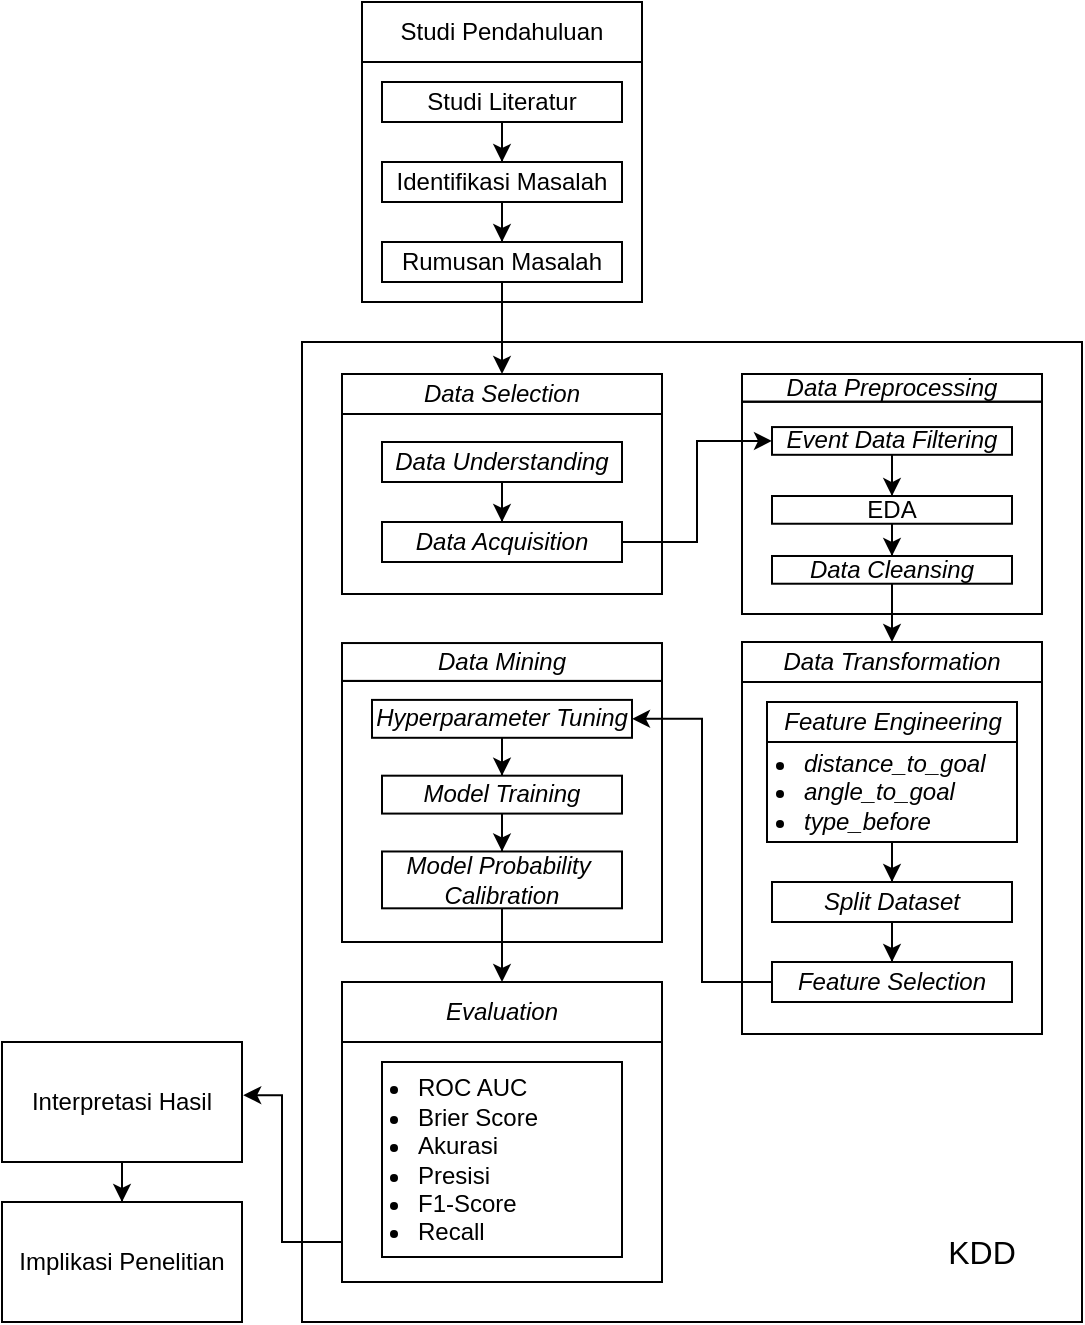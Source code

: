 <mxfile version="28.0.6">
  <diagram name="Page-1" id="-3GfilGTaR90cYOSTtcZ">
    <mxGraphModel dx="872" dy="529" grid="1" gridSize="10" guides="1" tooltips="1" connect="1" arrows="1" fold="1" page="1" pageScale="1" pageWidth="827" pageHeight="1169" math="0" shadow="0">
      <root>
        <mxCell id="0" />
        <mxCell id="1" parent="0" />
        <mxCell id="saLwknA0GXNG7D1MmVOP-2" value="" style="rounded=0;whiteSpace=wrap;html=1;fillColor=none;" parent="1" vertex="1">
          <mxGeometry x="340" y="350" width="390" height="490" as="geometry" />
        </mxCell>
        <mxCell id="fY_PDfn8Z0zGqyVEPL1E-27" style="edgeStyle=orthogonalEdgeStyle;rounded=0;orthogonalLoop=1;jettySize=auto;html=1;" parent="1" source="fY_PDfn8Z0zGqyVEPL1E-24" target="fY_PDfn8Z0zGqyVEPL1E-25" edge="1">
          <mxGeometry relative="1" as="geometry" />
        </mxCell>
        <mxCell id="fY_PDfn8Z0zGqyVEPL1E-24" value="Interpretasi Hasil" style="rounded=0;whiteSpace=wrap;html=1;fillColor=none;" parent="1" vertex="1">
          <mxGeometry x="190" y="700" width="120" height="60" as="geometry" />
        </mxCell>
        <mxCell id="fY_PDfn8Z0zGqyVEPL1E-25" value="Implikasi Penelitian" style="rounded=0;whiteSpace=wrap;html=1;fillColor=none;" parent="1" vertex="1">
          <mxGeometry x="190" y="780" width="120" height="60" as="geometry" />
        </mxCell>
        <mxCell id="_rzOTB0SLPU54-YsaPOa-1" value="" style="group;labelPosition=center;verticalLabelPosition=top;align=center;verticalAlign=bottom;" parent="1" vertex="1" connectable="0">
          <mxGeometry x="370" y="180" width="140" height="150" as="geometry" />
        </mxCell>
        <mxCell id="_rzOTB0SLPU54-YsaPOa-2" value="Studi Pendahuluan" style="rounded=0;whiteSpace=wrap;html=1;fillColor=none;" parent="_rzOTB0SLPU54-YsaPOa-1" vertex="1">
          <mxGeometry width="140" height="30" as="geometry" />
        </mxCell>
        <mxCell id="_rzOTB0SLPU54-YsaPOa-3" value="&lt;div&gt;&lt;br&gt;&lt;/div&gt;" style="rounded=0;whiteSpace=wrap;html=1;fillColor=none;align=center;verticalAlign=middle;labelPosition=center;verticalLabelPosition=middle;" parent="_rzOTB0SLPU54-YsaPOa-1" vertex="1">
          <mxGeometry y="30" width="140" height="120" as="geometry" />
        </mxCell>
        <mxCell id="x90xQHIDrnF--X3xd8_h-3" value="" style="group;align=left;" parent="1" vertex="1" connectable="0">
          <mxGeometry x="560" y="366" width="150" height="120" as="geometry" />
        </mxCell>
        <mxCell id="saLwknA0GXNG7D1MmVOP-13" value="&lt;i&gt;Data Preprocessing&lt;/i&gt;" style="rounded=0;whiteSpace=wrap;html=1;fillColor=none;verticalAlign=middle;labelPosition=center;verticalLabelPosition=middle;align=center;" parent="x90xQHIDrnF--X3xd8_h-3" vertex="1">
          <mxGeometry width="150" height="13.867" as="geometry" />
        </mxCell>
        <mxCell id="saLwknA0GXNG7D1MmVOP-14" value="&lt;div&gt;&lt;br&gt;&lt;/div&gt;" style="rounded=0;fillColor=none;align=left;verticalAlign=middle;html=1;labelPosition=center;verticalLabelPosition=middle;" parent="x90xQHIDrnF--X3xd8_h-3" vertex="1">
          <mxGeometry y="13.87" width="150" height="106.13" as="geometry" />
        </mxCell>
        <mxCell id="-N5GrtDx6OI6kKGd5oCN-5" style="edgeStyle=orthogonalEdgeStyle;rounded=0;orthogonalLoop=1;jettySize=auto;html=1;entryX=0.5;entryY=0;entryDx=0;entryDy=0;" parent="x90xQHIDrnF--X3xd8_h-3" source="KYAoyr9INwI8_Ytc9xJa-15" target="KYAoyr9INwI8_Ytc9xJa-16" edge="1">
          <mxGeometry relative="1" as="geometry" />
        </mxCell>
        <mxCell id="KYAoyr9INwI8_Ytc9xJa-15" value="&lt;span style=&quot;background-color: transparent; color: light-dark(rgb(0, 0, 0), rgb(255, 255, 255)); text-align: left; text-wrap-mode: nowrap;&quot;&gt;EDA&lt;/span&gt;" style="rounded=0;whiteSpace=wrap;html=1;align=center;" parent="x90xQHIDrnF--X3xd8_h-3" vertex="1">
          <mxGeometry x="15" y="61.003" width="120" height="13.867" as="geometry" />
        </mxCell>
        <mxCell id="KYAoyr9INwI8_Ytc9xJa-16" value="&lt;div style=&quot;text-align: left;&quot;&gt;&lt;span style=&quot;text-wrap-mode: nowrap; background-color: transparent; color: light-dark(rgb(0, 0, 0), rgb(255, 255, 255));&quot;&gt;&lt;i&gt;Data Cleansing&lt;/i&gt;&lt;/span&gt;&lt;/div&gt;" style="rounded=0;whiteSpace=wrap;html=1;align=center;" parent="x90xQHIDrnF--X3xd8_h-3" vertex="1">
          <mxGeometry x="15" y="90.997" width="120" height="13.867" as="geometry" />
        </mxCell>
        <mxCell id="-N5GrtDx6OI6kKGd5oCN-4" style="edgeStyle=orthogonalEdgeStyle;rounded=0;orthogonalLoop=1;jettySize=auto;html=1;entryX=0.5;entryY=0;entryDx=0;entryDy=0;" parent="x90xQHIDrnF--X3xd8_h-3" source="-N5GrtDx6OI6kKGd5oCN-1" target="KYAoyr9INwI8_Ytc9xJa-15" edge="1">
          <mxGeometry relative="1" as="geometry" />
        </mxCell>
        <mxCell id="-N5GrtDx6OI6kKGd5oCN-1" value="&lt;span style=&quot;background-color: transparent; color: light-dark(rgb(0, 0, 0), rgb(255, 255, 255)); text-align: left; text-wrap-mode: nowrap;&quot;&gt;&lt;i&gt;Event Data Filtering&lt;/i&gt;&lt;/span&gt;" style="rounded=0;whiteSpace=wrap;html=1;align=center;" parent="x90xQHIDrnF--X3xd8_h-3" vertex="1">
          <mxGeometry x="15" y="26.533" width="120" height="13.867" as="geometry" />
        </mxCell>
        <mxCell id="x90xQHIDrnF--X3xd8_h-5" value="" style="group" parent="1" vertex="1" connectable="0">
          <mxGeometry x="360" y="510" width="160" height="180" as="geometry" />
        </mxCell>
        <mxCell id="8ibs3BHVswqHg6Q69FxU-4" value="&lt;div&gt;&lt;br&gt;&lt;/div&gt;" style="rounded=0;whiteSpace=wrap;html=1;fillColor=none;verticalAlign=middle;align=left;labelPosition=center;verticalLabelPosition=middle;" parent="x90xQHIDrnF--X3xd8_h-5" vertex="1">
          <mxGeometry y="9.47" width="160" height="130.53" as="geometry" />
        </mxCell>
        <mxCell id="8ibs3BHVswqHg6Q69FxU-5" value="&lt;i&gt;Data Mining&lt;/i&gt;" style="rounded=0;whiteSpace=wrap;html=1;fillColor=none;" parent="x90xQHIDrnF--X3xd8_h-5" vertex="1">
          <mxGeometry y="-9.474" width="160" height="18.947" as="geometry" />
        </mxCell>
        <mxCell id="KYAoyr9INwI8_Ytc9xJa-44" style="edgeStyle=orthogonalEdgeStyle;rounded=0;orthogonalLoop=1;jettySize=auto;html=1;entryX=0.5;entryY=0;entryDx=0;entryDy=0;" parent="x90xQHIDrnF--X3xd8_h-5" source="KYAoyr9INwI8_Ytc9xJa-36" target="KYAoyr9INwI8_Ytc9xJa-37" edge="1">
          <mxGeometry relative="1" as="geometry" />
        </mxCell>
        <mxCell id="KYAoyr9INwI8_Ytc9xJa-36" value="&lt;div style=&quot;text-align: left;&quot;&gt;&lt;i&gt;Hyperparameter Tuning&lt;/i&gt;&lt;/div&gt;" style="rounded=0;whiteSpace=wrap;html=1;align=center;" parent="x90xQHIDrnF--X3xd8_h-5" vertex="1">
          <mxGeometry x="15" y="18.951" width="130" height="18.947" as="geometry" />
        </mxCell>
        <mxCell id="KYAoyr9INwI8_Ytc9xJa-45" style="edgeStyle=orthogonalEdgeStyle;rounded=0;orthogonalLoop=1;jettySize=auto;html=1;entryX=0.5;entryY=0;entryDx=0;entryDy=0;" parent="x90xQHIDrnF--X3xd8_h-5" source="KYAoyr9INwI8_Ytc9xJa-37" target="KYAoyr9INwI8_Ytc9xJa-39" edge="1">
          <mxGeometry relative="1" as="geometry" />
        </mxCell>
        <mxCell id="KYAoyr9INwI8_Ytc9xJa-37" value="&lt;div style=&quot;text-align: left;&quot;&gt;&lt;i&gt;Model Training&lt;/i&gt;&lt;/div&gt;" style="rounded=0;whiteSpace=wrap;html=1;align=center;" parent="x90xQHIDrnF--X3xd8_h-5" vertex="1">
          <mxGeometry x="20" y="56.846" width="120" height="18.947" as="geometry" />
        </mxCell>
        <mxCell id="KYAoyr9INwI8_Ytc9xJa-39" value="&lt;div style=&quot;&quot;&gt;&lt;i&gt;Model Probability&amp;nbsp;&lt;/i&gt;&lt;/div&gt;&lt;div style=&quot;&quot;&gt;&lt;i&gt;Calibration&lt;/i&gt;&lt;/div&gt;" style="rounded=0;whiteSpace=wrap;html=1;align=center;" parent="x90xQHIDrnF--X3xd8_h-5" vertex="1">
          <mxGeometry x="20" y="94.741" width="120" height="28.421" as="geometry" />
        </mxCell>
        <mxCell id="KYAoyr9INwI8_Ytc9xJa-5" style="edgeStyle=orthogonalEdgeStyle;rounded=0;orthogonalLoop=1;jettySize=auto;html=1;entryX=0.5;entryY=0;entryDx=0;entryDy=0;" parent="1" source="KYAoyr9INwI8_Ytc9xJa-1" target="KYAoyr9INwI8_Ytc9xJa-2" edge="1">
          <mxGeometry relative="1" as="geometry" />
        </mxCell>
        <mxCell id="KYAoyr9INwI8_Ytc9xJa-1" value="Studi Literatur" style="rounded=0;whiteSpace=wrap;html=1;align=center;" parent="1" vertex="1">
          <mxGeometry x="380" y="220" width="120" height="20" as="geometry" />
        </mxCell>
        <mxCell id="KYAoyr9INwI8_Ytc9xJa-6" value="" style="edgeStyle=orthogonalEdgeStyle;rounded=0;orthogonalLoop=1;jettySize=auto;html=1;" parent="1" source="KYAoyr9INwI8_Ytc9xJa-2" target="KYAoyr9INwI8_Ytc9xJa-3" edge="1">
          <mxGeometry relative="1" as="geometry" />
        </mxCell>
        <mxCell id="KYAoyr9INwI8_Ytc9xJa-2" value="&lt;div&gt;Identifikasi Masalah&lt;/div&gt;" style="rounded=0;whiteSpace=wrap;html=1;align=center;" parent="1" vertex="1">
          <mxGeometry x="380" y="260" width="120" height="20" as="geometry" />
        </mxCell>
        <mxCell id="KYAoyr9INwI8_Ytc9xJa-13" style="edgeStyle=orthogonalEdgeStyle;rounded=0;orthogonalLoop=1;jettySize=auto;html=1;entryX=0.5;entryY=0;entryDx=0;entryDy=0;" parent="1" source="KYAoyr9INwI8_Ytc9xJa-3" target="saLwknA0GXNG7D1MmVOP-8" edge="1">
          <mxGeometry relative="1" as="geometry" />
        </mxCell>
        <mxCell id="KYAoyr9INwI8_Ytc9xJa-3" value="Rumusan Masalah" style="rounded=0;whiteSpace=wrap;html=1;align=center;" parent="1" vertex="1">
          <mxGeometry x="380" y="300" width="120" height="20" as="geometry" />
        </mxCell>
        <mxCell id="KYAoyr9INwI8_Ytc9xJa-33" style="edgeStyle=orthogonalEdgeStyle;rounded=0;orthogonalLoop=1;jettySize=auto;html=1;entryX=0.5;entryY=0;entryDx=0;entryDy=0;" parent="1" source="KYAoyr9INwI8_Ytc9xJa-16" target="KYAoyr9INwI8_Ytc9xJa-21" edge="1">
          <mxGeometry relative="1" as="geometry" />
        </mxCell>
        <mxCell id="KYAoyr9INwI8_Ytc9xJa-43" style="edgeStyle=orthogonalEdgeStyle;rounded=0;orthogonalLoop=1;jettySize=auto;html=1;entryX=1;entryY=0.5;entryDx=0;entryDy=0;" parent="1" source="KYAoyr9INwI8_Ytc9xJa-27" target="KYAoyr9INwI8_Ytc9xJa-36" edge="1">
          <mxGeometry relative="1" as="geometry" />
        </mxCell>
        <mxCell id="KYAoyr9INwI8_Ytc9xJa-49" style="edgeStyle=orthogonalEdgeStyle;rounded=0;orthogonalLoop=1;jettySize=auto;html=1;entryX=1.005;entryY=0.443;entryDx=0;entryDy=0;entryPerimeter=0;" parent="1" source="fY_PDfn8Z0zGqyVEPL1E-17" target="fY_PDfn8Z0zGqyVEPL1E-24" edge="1">
          <mxGeometry relative="1" as="geometry">
            <Array as="points">
              <mxPoint x="330" y="800" />
              <mxPoint x="330" y="727" />
            </Array>
          </mxGeometry>
        </mxCell>
        <mxCell id="saLwknA0GXNG7D1MmVOP-8" value="&lt;i&gt;Data Selection&lt;/i&gt;" style="rounded=0;whiteSpace=wrap;html=1;fillColor=none;" parent="1" vertex="1">
          <mxGeometry x="360" y="366" width="160" height="20" as="geometry" />
        </mxCell>
        <mxCell id="saLwknA0GXNG7D1MmVOP-9" value="" style="rounded=0;whiteSpace=wrap;html=1;fillColor=none;align=left;verticalAlign=middle;labelPosition=center;verticalLabelPosition=middle;" parent="1" vertex="1">
          <mxGeometry x="360" y="386" width="160" height="90" as="geometry" />
        </mxCell>
        <mxCell id="KYAoyr9INwI8_Ytc9xJa-50" style="edgeStyle=orthogonalEdgeStyle;rounded=0;orthogonalLoop=1;jettySize=auto;html=1;entryX=0;entryY=0.5;entryDx=0;entryDy=0;" parent="1" source="KYAoyr9INwI8_Ytc9xJa-9" target="-N5GrtDx6OI6kKGd5oCN-1" edge="1">
          <mxGeometry relative="1" as="geometry" />
        </mxCell>
        <mxCell id="KYAoyr9INwI8_Ytc9xJa-9" value="&lt;i style=&quot;text-align: left; background-color: transparent; color: light-dark(rgb(0, 0, 0), rgb(255, 255, 255));&quot;&gt;Data Acquisition&lt;/i&gt;" style="rounded=0;whiteSpace=wrap;html=1;align=center;" parent="1" vertex="1">
          <mxGeometry x="380" y="440" width="120" height="20" as="geometry" />
        </mxCell>
        <mxCell id="KYAoyr9INwI8_Ytc9xJa-8" value="&lt;div&gt;&lt;i&gt;Data Understanding&lt;/i&gt;&lt;/div&gt;" style="rounded=0;whiteSpace=wrap;html=1;align=center;" parent="1" vertex="1">
          <mxGeometry x="380" y="400" width="120" height="20" as="geometry" />
        </mxCell>
        <mxCell id="KYAoyr9INwI8_Ytc9xJa-11" style="edgeStyle=orthogonalEdgeStyle;rounded=0;orthogonalLoop=1;jettySize=auto;html=1;entryX=0.5;entryY=0;entryDx=0;entryDy=0;" parent="1" source="KYAoyr9INwI8_Ytc9xJa-8" target="KYAoyr9INwI8_Ytc9xJa-9" edge="1">
          <mxGeometry relative="1" as="geometry" />
        </mxCell>
        <mxCell id="_rzOTB0SLPU54-YsaPOa-14" value="KDD" style="text;html=1;align=center;verticalAlign=middle;whiteSpace=wrap;rounded=0;fontSize=16;" parent="1" vertex="1">
          <mxGeometry x="650" y="790" width="60" height="30" as="geometry" />
        </mxCell>
        <mxCell id="KYAoyr9INwI8_Ytc9xJa-21" value="&lt;i&gt;Data Transformation&lt;/i&gt;" style="rounded=0;whiteSpace=wrap;html=1;fillColor=none;verticalAlign=middle;labelPosition=center;verticalLabelPosition=middle;align=center;" parent="1" vertex="1">
          <mxGeometry x="560" y="500" width="150" height="20" as="geometry" />
        </mxCell>
        <mxCell id="KYAoyr9INwI8_Ytc9xJa-22" value="&lt;div&gt;&lt;br&gt;&lt;/div&gt;" style="rounded=0;fillColor=none;align=left;verticalAlign=middle;html=1;labelPosition=center;verticalLabelPosition=middle;" parent="1" vertex="1">
          <mxGeometry x="560" y="520" width="150" height="176" as="geometry" />
        </mxCell>
        <mxCell id="KYAoyr9INwI8_Ytc9xJa-28" value="" style="group" parent="1" vertex="1" connectable="0">
          <mxGeometry x="572.5" y="530" width="125" height="70" as="geometry" />
        </mxCell>
        <mxCell id="KYAoyr9INwI8_Ytc9xJa-29" value="&lt;ul style=&quot;padding-left: 16px;&quot;&gt;&lt;li&gt;&lt;i&gt;distance_to_goal&lt;/i&gt;&lt;/li&gt;&lt;li&gt;&lt;i&gt;angle_to_goal&lt;/i&gt;&lt;/li&gt;&lt;li&gt;&lt;i&gt;type_before&lt;/i&gt;&lt;/li&gt;&lt;/ul&gt;" style="rounded=0;whiteSpace=wrap;html=1;fillColor=none;verticalAlign=middle;align=left;labelPosition=center;verticalLabelPosition=middle;" parent="KYAoyr9INwI8_Ytc9xJa-28" vertex="1">
          <mxGeometry y="20" width="125" height="50" as="geometry" />
        </mxCell>
        <mxCell id="KYAoyr9INwI8_Ytc9xJa-30" value="&lt;i&gt;Feature Engineering&lt;/i&gt;" style="rounded=0;whiteSpace=wrap;html=1;fillColor=none;" parent="KYAoyr9INwI8_Ytc9xJa-28" vertex="1">
          <mxGeometry width="125" height="20" as="geometry" />
        </mxCell>
        <mxCell id="KYAoyr9INwI8_Ytc9xJa-20" value="" style="group;align=left;" parent="1" vertex="1" connectable="0">
          <mxGeometry x="560" y="500" width="150" height="200" as="geometry" />
        </mxCell>
        <mxCell id="KYAoyr9INwI8_Ytc9xJa-25" style="edgeStyle=orthogonalEdgeStyle;rounded=0;orthogonalLoop=1;jettySize=auto;html=1;entryX=0.5;entryY=0;entryDx=0;entryDy=0;" parent="KYAoyr9INwI8_Ytc9xJa-20" source="KYAoyr9INwI8_Ytc9xJa-26" target="KYAoyr9INwI8_Ytc9xJa-27" edge="1">
          <mxGeometry relative="1" as="geometry" />
        </mxCell>
        <mxCell id="KYAoyr9INwI8_Ytc9xJa-26" value="&lt;div style=&quot;text-align: left;&quot;&gt;&lt;i style=&quot;text-wrap-mode: nowrap;&quot;&gt;Split Dataset&lt;/i&gt;&lt;/div&gt;" style="rounded=0;whiteSpace=wrap;html=1;align=center;" parent="KYAoyr9INwI8_Ytc9xJa-20" vertex="1">
          <mxGeometry x="15" y="120" width="120" height="20" as="geometry" />
        </mxCell>
        <mxCell id="KYAoyr9INwI8_Ytc9xJa-27" value="&lt;div style=&quot;text-align: left;&quot;&gt;&lt;i style=&quot;background-color: transparent; color: light-dark(rgb(0, 0, 0), rgb(255, 255, 255));&quot;&gt;Feature Selection&lt;/i&gt;&lt;/div&gt;" style="rounded=0;whiteSpace=wrap;html=1;align=center;" parent="KYAoyr9INwI8_Ytc9xJa-20" vertex="1">
          <mxGeometry x="15" y="160" width="120" height="20" as="geometry" />
        </mxCell>
        <mxCell id="KYAoyr9INwI8_Ytc9xJa-34" style="edgeStyle=orthogonalEdgeStyle;rounded=0;orthogonalLoop=1;jettySize=auto;html=1;entryX=0.5;entryY=0;entryDx=0;entryDy=0;" parent="1" source="KYAoyr9INwI8_Ytc9xJa-29" target="KYAoyr9INwI8_Ytc9xJa-26" edge="1">
          <mxGeometry relative="1" as="geometry" />
        </mxCell>
        <mxCell id="x90xQHIDrnF--X3xd8_h-7" value="" style="group" parent="1" vertex="1" connectable="0">
          <mxGeometry x="360" y="670" width="160" height="150" as="geometry" />
        </mxCell>
        <mxCell id="fY_PDfn8Z0zGqyVEPL1E-16" value="&lt;i&gt;Evaluation&lt;/i&gt;" style="rounded=0;whiteSpace=wrap;html=1;fillColor=none;" parent="x90xQHIDrnF--X3xd8_h-7" vertex="1">
          <mxGeometry width="160" height="30" as="geometry" />
        </mxCell>
        <mxCell id="fY_PDfn8Z0zGqyVEPL1E-17" value="&lt;div&gt;&lt;br&gt;&lt;/div&gt;" style="rounded=0;whiteSpace=wrap;html=1;fillColor=none;align=left;verticalAlign=middle;labelPosition=center;verticalLabelPosition=middle;" parent="x90xQHIDrnF--X3xd8_h-7" vertex="1">
          <mxGeometry y="30" width="160" height="120" as="geometry" />
        </mxCell>
        <mxCell id="KYAoyr9INwI8_Ytc9xJa-47" value="&lt;div style=&quot;&quot;&gt;&lt;ul style=&quot;padding-left: 16px;&quot;&gt;&lt;li&gt;&lt;span style=&quot;background-color: transparent; color: light-dark(rgb(0, 0, 0), rgb(255, 255, 255));&quot;&gt;ROC AUC&lt;/span&gt;&lt;/li&gt;&lt;li&gt;&lt;span style=&quot;background-color: transparent; color: light-dark(rgb(0, 0, 0), rgb(255, 255, 255));&quot;&gt;Brier Score&lt;/span&gt;&lt;/li&gt;&lt;li&gt;&lt;span style=&quot;background-color: transparent; color: light-dark(rgb(0, 0, 0), rgb(255, 255, 255));&quot;&gt;Akurasi&lt;/span&gt;&lt;/li&gt;&lt;li&gt;&lt;span style=&quot;background-color: transparent; color: light-dark(rgb(0, 0, 0), rgb(255, 255, 255));&quot;&gt;Presisi&lt;/span&gt;&lt;/li&gt;&lt;li&gt;&lt;span style=&quot;background-color: transparent; color: light-dark(rgb(0, 0, 0), rgb(255, 255, 255));&quot;&gt;F1-Score&lt;/span&gt;&lt;/li&gt;&lt;li&gt;&lt;span style=&quot;background-color: transparent; color: light-dark(rgb(0, 0, 0), rgb(255, 255, 255));&quot;&gt;Recall&lt;/span&gt;&lt;/li&gt;&lt;/ul&gt;&lt;/div&gt;" style="rounded=0;whiteSpace=wrap;html=1;align=left;" parent="x90xQHIDrnF--X3xd8_h-7" vertex="1">
          <mxGeometry x="20" y="40" width="120" height="97.5" as="geometry" />
        </mxCell>
        <mxCell id="dNyVL9UcHdEvkJjEY4zz-1" style="edgeStyle=orthogonalEdgeStyle;rounded=0;orthogonalLoop=1;jettySize=auto;html=1;entryX=0.5;entryY=0;entryDx=0;entryDy=0;" parent="1" source="KYAoyr9INwI8_Ytc9xJa-39" target="fY_PDfn8Z0zGqyVEPL1E-16" edge="1">
          <mxGeometry relative="1" as="geometry" />
        </mxCell>
      </root>
    </mxGraphModel>
  </diagram>
</mxfile>

